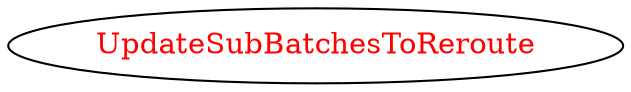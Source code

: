 digraph dependencyGraph {
 concentrate=true;
 ranksep="2.0";
 rankdir="LR"; 
 splines="ortho";
"UpdateSubBatchesToReroute" [fontcolor="red"];
}
